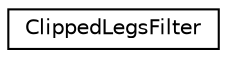digraph "Graphical Class Hierarchy"
{
  edge [fontname="Helvetica",fontsize="10",labelfontname="Helvetica",labelfontsize="10"];
  node [fontname="Helvetica",fontsize="10",shape=record];
  rankdir="LR";
  Node0 [label="ClippedLegsFilter",height=0.2,width=0.4,color="black", fillcolor="white", style="filled",URL="$class_clipped_legs_filter.html",tooltip="FilterClippedLegs smooths out leg joint positions when the skeleton is clipped by the bottom of the c..."];
}

